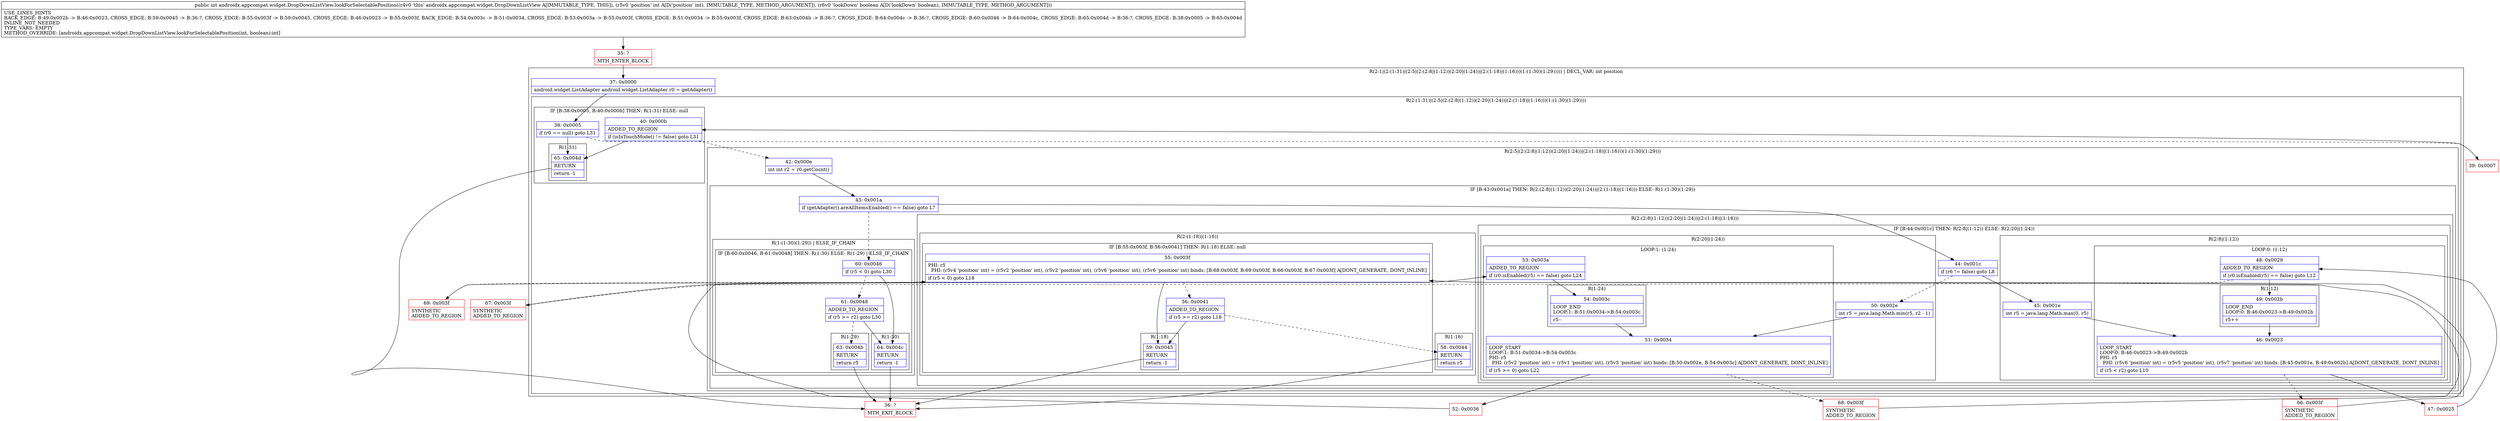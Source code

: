 digraph "CFG forandroidx.appcompat.widget.DropDownListView.lookForSelectablePosition(IZ)I" {
subgraph cluster_Region_1025151412 {
label = "R(2:1|(2:(1:31)|(2:5|(2:(2:8|(1:12))(2:20|(1:24))|(2:(1:18)|(1:16)))(1:(1:30)(1:29))))) | DECL_VAR: int position\l";
node [shape=record,color=blue];
Node_37 [shape=record,label="{37\:\ 0x0000|android.widget.ListAdapter android.widget.ListAdapter r0 = getAdapter()\l}"];
subgraph cluster_Region_412274757 {
label = "R(2:(1:31)|(2:5|(2:(2:8|(1:12))(2:20|(1:24))|(2:(1:18)|(1:16)))(1:(1:30)(1:29))))";
node [shape=record,color=blue];
subgraph cluster_IfRegion_1156566239 {
label = "IF [B:38:0x0005, B:40:0x000b] THEN: R(1:31) ELSE: null";
node [shape=record,color=blue];
Node_38 [shape=record,label="{38\:\ 0x0005|if (r0 == null) goto L31\l}"];
Node_40 [shape=record,label="{40\:\ 0x000b|ADDED_TO_REGION\l|if (isInTouchMode() != false) goto L31\l}"];
subgraph cluster_Region_1654308930 {
label = "R(1:31)";
node [shape=record,color=blue];
Node_65 [shape=record,label="{65\:\ 0x004d|RETURN\l|return \-1\l}"];
}
}
subgraph cluster_Region_111550758 {
label = "R(2:5|(2:(2:8|(1:12))(2:20|(1:24))|(2:(1:18)|(1:16)))(1:(1:30)(1:29)))";
node [shape=record,color=blue];
Node_42 [shape=record,label="{42\:\ 0x000e|int int r2 = r0.getCount()\l}"];
subgraph cluster_IfRegion_1523465487 {
label = "IF [B:43:0x001a] THEN: R(2:(2:8|(1:12))(2:20|(1:24))|(2:(1:18)|(1:16))) ELSE: R(1:(1:30)(1:29))";
node [shape=record,color=blue];
Node_43 [shape=record,label="{43\:\ 0x001a|if (getAdapter().areAllItemsEnabled() == false) goto L7\l}"];
subgraph cluster_Region_335910531 {
label = "R(2:(2:8|(1:12))(2:20|(1:24))|(2:(1:18)|(1:16)))";
node [shape=record,color=blue];
subgraph cluster_IfRegion_438004926 {
label = "IF [B:44:0x001c] THEN: R(2:8|(1:12)) ELSE: R(2:20|(1:24))";
node [shape=record,color=blue];
Node_44 [shape=record,label="{44\:\ 0x001c|if (r6 != false) goto L8\l}"];
subgraph cluster_Region_1471213910 {
label = "R(2:8|(1:12))";
node [shape=record,color=blue];
Node_45 [shape=record,label="{45\:\ 0x001e|int r5 = java.lang.Math.max(0, r5)\l}"];
subgraph cluster_LoopRegion_2062716012 {
label = "LOOP:0: (1:12)";
node [shape=record,color=blue];
Node_46 [shape=record,label="{46\:\ 0x0023|LOOP_START\lLOOP:0: B:46:0x0023\-\>B:49:0x002b\lPHI: r5 \l  PHI: (r5v6 'position' int) = (r5v5 'position' int), (r5v7 'position' int) binds: [B:45:0x001e, B:49:0x002b] A[DONT_GENERATE, DONT_INLINE]\l|if (r5 \< r2) goto L10\l}"];
Node_48 [shape=record,label="{48\:\ 0x0029|ADDED_TO_REGION\l|if (r0.isEnabled(r5) == false) goto L12\l}"];
subgraph cluster_Region_1891179604 {
label = "R(1:12)";
node [shape=record,color=blue];
Node_49 [shape=record,label="{49\:\ 0x002b|LOOP_END\lLOOP:0: B:46:0x0023\-\>B:49:0x002b\l|r5++\l}"];
}
}
}
subgraph cluster_Region_700422717 {
label = "R(2:20|(1:24))";
node [shape=record,color=blue];
Node_50 [shape=record,label="{50\:\ 0x002e|int r5 = java.lang.Math.min(r5, r2 \- 1)\l}"];
subgraph cluster_LoopRegion_319563191 {
label = "LOOP:1: (1:24)";
node [shape=record,color=blue];
Node_51 [shape=record,label="{51\:\ 0x0034|LOOP_START\lLOOP:1: B:51:0x0034\-\>B:54:0x003c\lPHI: r5 \l  PHI: (r5v2 'position' int) = (r5v1 'position' int), (r5v3 'position' int) binds: [B:50:0x002e, B:54:0x003c] A[DONT_GENERATE, DONT_INLINE]\l|if (r5 \>= 0) goto L22\l}"];
Node_53 [shape=record,label="{53\:\ 0x003a|ADDED_TO_REGION\l|if (r0.isEnabled(r5) == false) goto L24\l}"];
subgraph cluster_Region_34340184 {
label = "R(1:24)";
node [shape=record,color=blue];
Node_54 [shape=record,label="{54\:\ 0x003c|LOOP_END\lLOOP:1: B:51:0x0034\-\>B:54:0x003c\l|r5\-\-\l}"];
}
}
}
}
subgraph cluster_Region_783759215 {
label = "R(2:(1:18)|(1:16))";
node [shape=record,color=blue];
subgraph cluster_IfRegion_505880893 {
label = "IF [B:55:0x003f, B:56:0x0041] THEN: R(1:18) ELSE: null";
node [shape=record,color=blue];
Node_55 [shape=record,label="{55\:\ 0x003f|PHI: r5 \l  PHI: (r5v4 'position' int) = (r5v2 'position' int), (r5v2 'position' int), (r5v6 'position' int), (r5v6 'position' int) binds: [B:68:0x003f, B:69:0x003f, B:66:0x003f, B:67:0x003f] A[DONT_GENERATE, DONT_INLINE]\l|if (r5 \< 0) goto L18\l}"];
Node_56 [shape=record,label="{56\:\ 0x0041|ADDED_TO_REGION\l|if (r5 \>= r2) goto L18\l}"];
subgraph cluster_Region_96092659 {
label = "R(1:18)";
node [shape=record,color=blue];
Node_59 [shape=record,label="{59\:\ 0x0045|RETURN\l|return \-1\l}"];
}
}
subgraph cluster_Region_1035169353 {
label = "R(1:16)";
node [shape=record,color=blue];
Node_58 [shape=record,label="{58\:\ 0x0044|RETURN\l|return r5\l}"];
}
}
}
subgraph cluster_Region_2089585629 {
label = "R(1:(1:30)(1:29)) | ELSE_IF_CHAIN\l";
node [shape=record,color=blue];
subgraph cluster_IfRegion_1884839801 {
label = "IF [B:60:0x0046, B:61:0x0048] THEN: R(1:30) ELSE: R(1:29) | ELSE_IF_CHAIN\l";
node [shape=record,color=blue];
Node_60 [shape=record,label="{60\:\ 0x0046|if (r5 \< 0) goto L30\l}"];
Node_61 [shape=record,label="{61\:\ 0x0048|ADDED_TO_REGION\l|if (r5 \>= r2) goto L30\l}"];
subgraph cluster_Region_1805109100 {
label = "R(1:30)";
node [shape=record,color=blue];
Node_64 [shape=record,label="{64\:\ 0x004c|RETURN\l|return \-1\l}"];
}
subgraph cluster_Region_1014343220 {
label = "R(1:29)";
node [shape=record,color=blue];
Node_63 [shape=record,label="{63\:\ 0x004b|RETURN\l|return r5\l}"];
}
}
}
}
}
}
}
Node_35 [shape=record,color=red,label="{35\:\ ?|MTH_ENTER_BLOCK\l}"];
Node_39 [shape=record,color=red,label="{39\:\ 0x0007}"];
Node_47 [shape=record,color=red,label="{47\:\ 0x0025}"];
Node_67 [shape=record,color=red,label="{67\:\ 0x003f|SYNTHETIC\lADDED_TO_REGION\l}"];
Node_36 [shape=record,color=red,label="{36\:\ ?|MTH_EXIT_BLOCK\l}"];
Node_66 [shape=record,color=red,label="{66\:\ 0x003f|SYNTHETIC\lADDED_TO_REGION\l}"];
Node_52 [shape=record,color=red,label="{52\:\ 0x0036}"];
Node_69 [shape=record,color=red,label="{69\:\ 0x003f|SYNTHETIC\lADDED_TO_REGION\l}"];
Node_68 [shape=record,color=red,label="{68\:\ 0x003f|SYNTHETIC\lADDED_TO_REGION\l}"];
MethodNode[shape=record,label="{public int androidx.appcompat.widget.DropDownListView.lookForSelectablePosition((r4v0 'this' androidx.appcompat.widget.DropDownListView A[IMMUTABLE_TYPE, THIS]), (r5v0 'position' int A[D('position' int), IMMUTABLE_TYPE, METHOD_ARGUMENT]), (r6v0 'lookDown' boolean A[D('lookDown' boolean), IMMUTABLE_TYPE, METHOD_ARGUMENT]))  | USE_LINES_HINTS\lBACK_EDGE: B:49:0x002b \-\> B:46:0x0023, CROSS_EDGE: B:59:0x0045 \-\> B:36:?, CROSS_EDGE: B:55:0x003f \-\> B:59:0x0045, CROSS_EDGE: B:46:0x0023 \-\> B:55:0x003f, BACK_EDGE: B:54:0x003c \-\> B:51:0x0034, CROSS_EDGE: B:53:0x003a \-\> B:55:0x003f, CROSS_EDGE: B:51:0x0034 \-\> B:55:0x003f, CROSS_EDGE: B:63:0x004b \-\> B:36:?, CROSS_EDGE: B:64:0x004c \-\> B:36:?, CROSS_EDGE: B:60:0x0046 \-\> B:64:0x004c, CROSS_EDGE: B:65:0x004d \-\> B:36:?, CROSS_EDGE: B:38:0x0005 \-\> B:65:0x004d\lINLINE_NOT_NEEDED\lTYPE_VARS: EMPTY\lMETHOD_OVERRIDE: [androidx.appcompat.widget.DropDownListView.lookForSelectablePosition(int, boolean):int]\l}"];
MethodNode -> Node_35;Node_37 -> Node_38;
Node_38 -> Node_39[style=dashed];
Node_38 -> Node_65;
Node_40 -> Node_42[style=dashed];
Node_40 -> Node_65;
Node_65 -> Node_36;
Node_42 -> Node_43;
Node_43 -> Node_44;
Node_43 -> Node_60[style=dashed];
Node_44 -> Node_45;
Node_44 -> Node_50[style=dashed];
Node_45 -> Node_46;
Node_46 -> Node_47;
Node_46 -> Node_66[style=dashed];
Node_48 -> Node_49;
Node_48 -> Node_67[style=dashed];
Node_49 -> Node_46;
Node_50 -> Node_51;
Node_51 -> Node_52;
Node_51 -> Node_68[style=dashed];
Node_53 -> Node_54;
Node_53 -> Node_69[style=dashed];
Node_54 -> Node_51;
Node_55 -> Node_56[style=dashed];
Node_55 -> Node_59;
Node_56 -> Node_58[style=dashed];
Node_56 -> Node_59;
Node_59 -> Node_36;
Node_58 -> Node_36;
Node_60 -> Node_61[style=dashed];
Node_60 -> Node_64;
Node_61 -> Node_63[style=dashed];
Node_61 -> Node_64;
Node_64 -> Node_36;
Node_63 -> Node_36;
Node_35 -> Node_37;
Node_39 -> Node_40;
Node_47 -> Node_48;
Node_67 -> Node_55;
Node_66 -> Node_55;
Node_52 -> Node_53;
Node_69 -> Node_55;
Node_68 -> Node_55;
}

